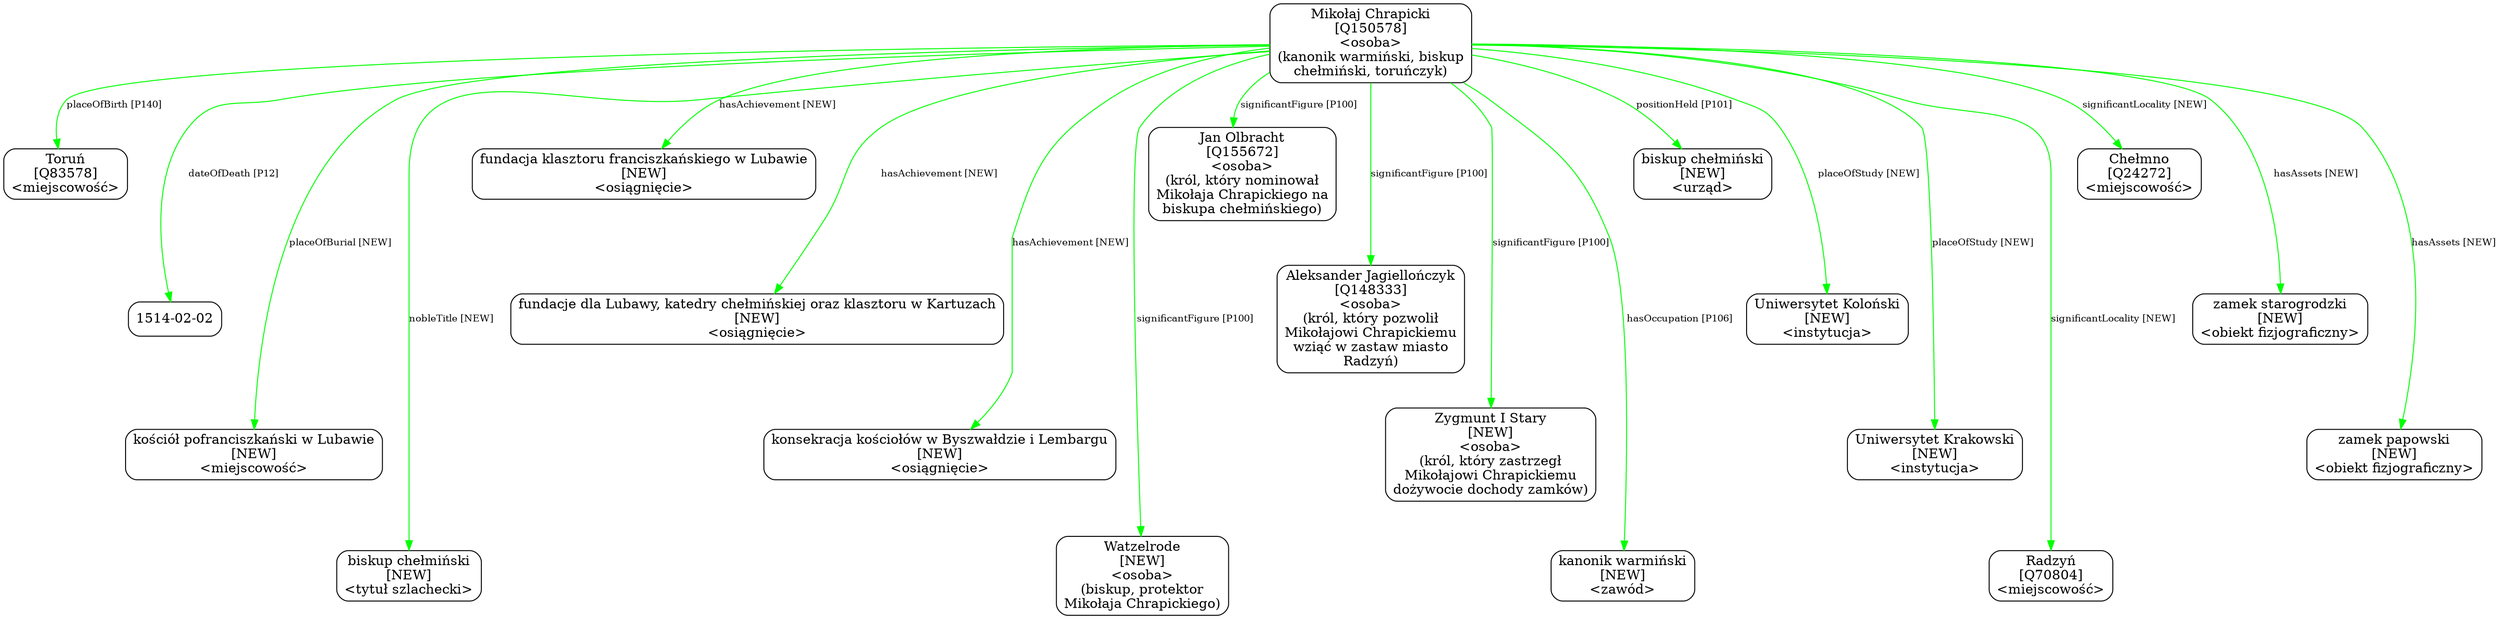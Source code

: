 digraph {
	node [shape=box,
		style=rounded
	];
	edge [fontsize=10];
	"Mikołaj Chrapicki
[Q150578]
<osoba>
(kanonik warmiński, biskup
chełmiński, toruńczyk)"	[color=black,
		label="Mikołaj Chrapicki
[Q150578]
<osoba>
(kanonik warmiński, biskup
chełmiński, toruńczyk)"];
	"Mikołaj Chrapicki
[Q150578]
<osoba>
(kanonik warmiński, biskup
chełmiński, toruńczyk)" -> "Toruń
[Q83578]
<miejscowość>"	[color=green,
		label="placeOfBirth [P140]",
		minlen=1];
	"Mikołaj Chrapicki
[Q150578]
<osoba>
(kanonik warmiński, biskup
chełmiński, toruńczyk)" -> "1514-02-02"	[color=green,
		label="dateOfDeath [P12]",
		minlen=2];
	"Mikołaj Chrapicki
[Q150578]
<osoba>
(kanonik warmiński, biskup
chełmiński, toruńczyk)" -> "kościół pofranciszkański w Lubawie
[NEW]
<miejscowość>"	[color=green,
		label="placeOfBurial [NEW]",
		minlen=3];
	"Mikołaj Chrapicki
[Q150578]
<osoba>
(kanonik warmiński, biskup
chełmiński, toruńczyk)" -> "biskup chełmiński
[NEW]
<tytuł szlachecki>"	[color=green,
		label="nobleTitle [NEW]",
		minlen=4];
	"Mikołaj Chrapicki
[Q150578]
<osoba>
(kanonik warmiński, biskup
chełmiński, toruńczyk)" -> "fundacja klasztoru franciszkańskiego w Lubawie
[NEW]
<osiągnięcie>"	[color=green,
		label="hasAchievement [NEW]",
		minlen=1];
	"Mikołaj Chrapicki
[Q150578]
<osoba>
(kanonik warmiński, biskup
chełmiński, toruńczyk)" -> "fundacje dla Lubawy, katedry chełmińskiej oraz klasztoru w Kartuzach
[NEW]
<osiągnięcie>"	[color=green,
		label="hasAchievement [NEW]",
		minlen=2];
	"Mikołaj Chrapicki
[Q150578]
<osoba>
(kanonik warmiński, biskup
chełmiński, toruńczyk)" -> "konsekracja kościołów w Byszwałdzie i Lembargu
[NEW]
<osiągnięcie>"	[color=green,
		label="hasAchievement [NEW]",
		minlen=3];
	"Mikołaj Chrapicki
[Q150578]
<osoba>
(kanonik warmiński, biskup
chełmiński, toruńczyk)" -> "Watzelrode
[NEW]
<osoba>
(biskup, protektor
Mikołaja Chrapickiego)"	[color=green,
		label="significantFigure [P100]",
		minlen=4];
	"Mikołaj Chrapicki
[Q150578]
<osoba>
(kanonik warmiński, biskup
chełmiński, toruńczyk)" -> "Jan Olbracht
[Q155672]
<osoba>
(król, który nominował
Mikołaja Chrapickiego na
biskupa chełmińskiego)"	[color=green,
		label="significantFigure [P100]",
		minlen=1];
	"Mikołaj Chrapicki
[Q150578]
<osoba>
(kanonik warmiński, biskup
chełmiński, toruńczyk)" -> "Aleksander Jagiellończyk
[Q148333]
<osoba>
(król, który pozwolił
Mikołajowi Chrapickiemu
wziąć w zastaw miasto
Radzyń)"	[color=green,
		label="significantFigure [P100]",
		minlen=2];
	"Mikołaj Chrapicki
[Q150578]
<osoba>
(kanonik warmiński, biskup
chełmiński, toruńczyk)" -> "Zygmunt I Stary
[NEW]
<osoba>
(król, który zastrzegł
Mikołajowi Chrapickiemu
dożywocie dochody zamków)"	[color=green,
		label="significantFigure [P100]",
		minlen=3];
	"Mikołaj Chrapicki
[Q150578]
<osoba>
(kanonik warmiński, biskup
chełmiński, toruńczyk)" -> "kanonik warmiński
[NEW]
<zawód>"	[color=green,
		label="hasOccupation [P106]",
		minlen=4];
	"Mikołaj Chrapicki
[Q150578]
<osoba>
(kanonik warmiński, biskup
chełmiński, toruńczyk)" -> "biskup chełmiński
[NEW]
<urząd>"	[color=green,
		label="positionHeld [P101]",
		minlen=1];
	"Mikołaj Chrapicki
[Q150578]
<osoba>
(kanonik warmiński, biskup
chełmiński, toruńczyk)" -> "Uniwersytet Koloński
[NEW]
<instytucja>"	[color=green,
		label="placeOfStudy [NEW]",
		minlen=2];
	"Mikołaj Chrapicki
[Q150578]
<osoba>
(kanonik warmiński, biskup
chełmiński, toruńczyk)" -> "Uniwersytet Krakowski
[NEW]
<instytucja>"	[color=green,
		label="placeOfStudy [NEW]",
		minlen=3];
	"Mikołaj Chrapicki
[Q150578]
<osoba>
(kanonik warmiński, biskup
chełmiński, toruńczyk)" -> "Radzyń
[Q70804]
<miejscowość>"	[color=green,
		label="significantLocality [NEW]",
		minlen=4];
	"Mikołaj Chrapicki
[Q150578]
<osoba>
(kanonik warmiński, biskup
chełmiński, toruńczyk)" -> "Chełmno
[Q24272]
<miejscowość>"	[color=green,
		label="significantLocality [NEW]",
		minlen=1];
	"Mikołaj Chrapicki
[Q150578]
<osoba>
(kanonik warmiński, biskup
chełmiński, toruńczyk)" -> "zamek starogrodzki
[NEW]
<obiekt fizjograficzny>"	[color=green,
		label="hasAssets [NEW]",
		minlen=2];
	"Mikołaj Chrapicki
[Q150578]
<osoba>
(kanonik warmiński, biskup
chełmiński, toruńczyk)" -> "zamek papowski
[NEW]
<obiekt fizjograficzny>"	[color=green,
		label="hasAssets [NEW]",
		minlen=3];
}
